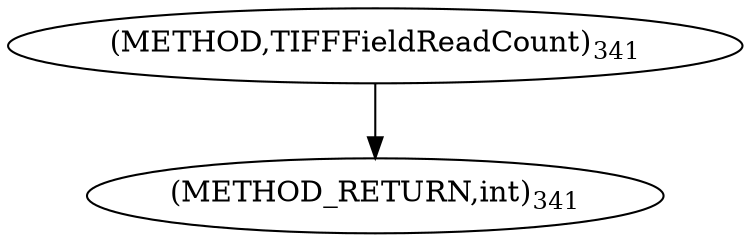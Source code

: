 digraph "TIFFFieldReadCount" {  
"8451" [label = <(METHOD,TIFFFieldReadCount)<SUB>341</SUB>> ]
"8453" [label = <(METHOD_RETURN,int)<SUB>341</SUB>> ]
  "8451" -> "8453" 
}
